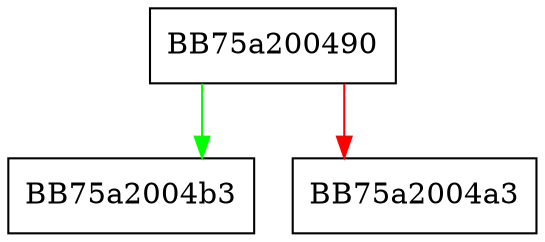 digraph ReadFile {
  node [shape="box"];
  graph [splines=ortho];
  BB75a200490 -> BB75a2004b3 [color="green"];
  BB75a200490 -> BB75a2004a3 [color="red"];
}